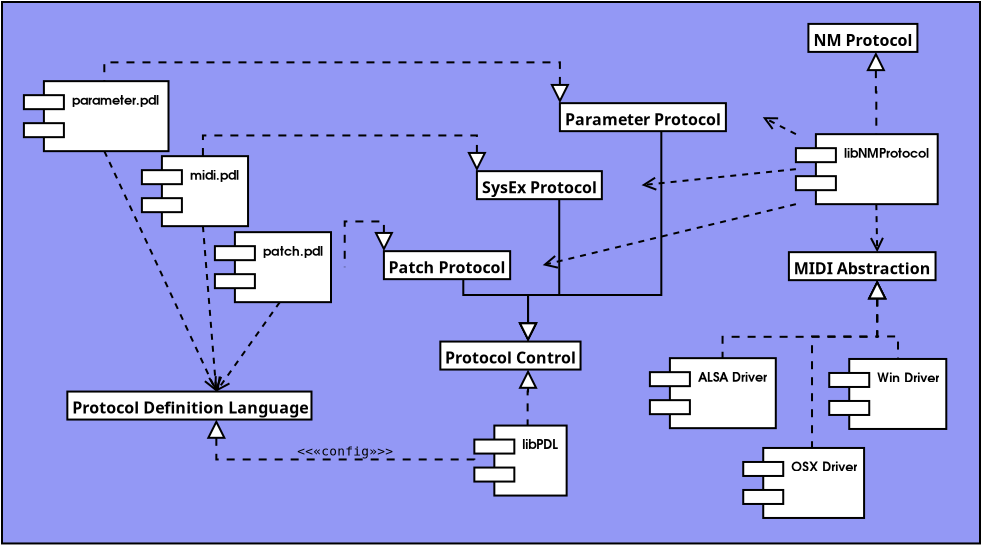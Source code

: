 <?xml version="1.0"?>
<dia:diagram xmlns:dia="http://www.lysator.liu.se/~alla/dia/">
  <dia:layer name="Background" visible="true">
    <dia:object type="Standard - Box" version="0" id="O0">
      <dia:attribute name="obj_pos">
        <dia:point val="-8.356,13.377"/>
      </dia:attribute>
      <dia:attribute name="obj_bb">
        <dia:rectangle val="-8.406,13.327;40.594,40.5"/>
      </dia:attribute>
      <dia:attribute name="elem_corner">
        <dia:point val="-8.356,13.377"/>
      </dia:attribute>
      <dia:attribute name="elem_width">
        <dia:real val="48.9"/>
      </dia:attribute>
      <dia:attribute name="elem_height">
        <dia:real val="27.073"/>
      </dia:attribute>
      <dia:attribute name="inner_color">
        <dia:color val="#9398f5"/>
      </dia:attribute>
      <dia:attribute name="show_background">
        <dia:boolean val="true"/>
      </dia:attribute>
    </dia:object>
    <dia:object type="UML - Class" version="0" id="O1">
      <dia:attribute name="obj_pos">
        <dia:point val="-5.089,32.855"/>
      </dia:attribute>
      <dia:attribute name="obj_bb">
        <dia:rectangle val="-5.139,32.805;9.861,34.305"/>
      </dia:attribute>
      <dia:attribute name="elem_corner">
        <dia:point val="-5.089,32.855"/>
      </dia:attribute>
      <dia:attribute name="elem_width">
        <dia:real val="14.9"/>
      </dia:attribute>
      <dia:attribute name="elem_height">
        <dia:real val="1.4"/>
      </dia:attribute>
      <dia:attribute name="name">
        <dia:string>#Protocol Definition Language#</dia:string>
      </dia:attribute>
      <dia:attribute name="stereotype">
        <dia:string/>
      </dia:attribute>
      <dia:attribute name="abstract">
        <dia:boolean val="false"/>
      </dia:attribute>
      <dia:attribute name="suppress_attributes">
        <dia:boolean val="false"/>
      </dia:attribute>
      <dia:attribute name="suppress_operations">
        <dia:boolean val="false"/>
      </dia:attribute>
      <dia:attribute name="visible_attributes">
        <dia:boolean val="false"/>
      </dia:attribute>
      <dia:attribute name="visible_operations">
        <dia:boolean val="false"/>
      </dia:attribute>
      <dia:attribute name="foreground_color">
        <dia:color val="#000000"/>
      </dia:attribute>
      <dia:attribute name="background_color">
        <dia:color val="#ffffff"/>
      </dia:attribute>
      <dia:attribute name="attributes"/>
      <dia:attribute name="operations"/>
      <dia:attribute name="template">
        <dia:boolean val="false"/>
      </dia:attribute>
      <dia:attribute name="templates"/>
    </dia:object>
    <dia:object type="UML - Realizes" version="0" id="O2">
      <dia:attribute name="obj_pos">
        <dia:point val="2.361,34.255"/>
      </dia:attribute>
      <dia:attribute name="obj_bb">
        <dia:rectangle val="1.511,34.255;15.311,37.05"/>
      </dia:attribute>
      <dia:attribute name="orth_points">
        <dia:point val="2.361,34.255"/>
        <dia:point val="2.361,36.25"/>
        <dia:point val="15.261,36.25"/>
        <dia:point val="15.261,36.305"/>
      </dia:attribute>
      <dia:attribute name="orth_orient">
        <dia:enum val="1"/>
        <dia:enum val="0"/>
        <dia:enum val="1"/>
      </dia:attribute>
      <dia:attribute name="name">
        <dia:string>##</dia:string>
      </dia:attribute>
      <dia:attribute name="stereotype">
        <dia:string>#&#171;config&#187;#</dia:string>
      </dia:attribute>
      <dia:connections>
        <dia:connection handle="0" to="O1" connection="6"/>
        <dia:connection handle="1" to="O4" connection="3"/>
      </dia:connections>
    </dia:object>
    <dia:object type="UML - Class" version="0" id="O3">
      <dia:attribute name="obj_pos">
        <dia:point val="13.561,30.355"/>
      </dia:attribute>
      <dia:attribute name="obj_bb">
        <dia:rectangle val="13.511,30.305;22.38,31.805"/>
      </dia:attribute>
      <dia:attribute name="elem_corner">
        <dia:point val="13.561,30.355"/>
      </dia:attribute>
      <dia:attribute name="elem_width">
        <dia:real val="8.769"/>
      </dia:attribute>
      <dia:attribute name="elem_height">
        <dia:real val="1.4"/>
      </dia:attribute>
      <dia:attribute name="name">
        <dia:string>#Protocol Control#</dia:string>
      </dia:attribute>
      <dia:attribute name="stereotype">
        <dia:string/>
      </dia:attribute>
      <dia:attribute name="abstract">
        <dia:boolean val="false"/>
      </dia:attribute>
      <dia:attribute name="suppress_attributes">
        <dia:boolean val="false"/>
      </dia:attribute>
      <dia:attribute name="suppress_operations">
        <dia:boolean val="false"/>
      </dia:attribute>
      <dia:attribute name="visible_attributes">
        <dia:boolean val="false"/>
      </dia:attribute>
      <dia:attribute name="visible_operations">
        <dia:boolean val="false"/>
      </dia:attribute>
      <dia:attribute name="foreground_color">
        <dia:color val="#000000"/>
      </dia:attribute>
      <dia:attribute name="background_color">
        <dia:color val="#ffffff"/>
      </dia:attribute>
      <dia:attribute name="attributes"/>
      <dia:attribute name="operations"/>
      <dia:attribute name="template">
        <dia:boolean val="false"/>
      </dia:attribute>
      <dia:attribute name="templates"/>
    </dia:object>
    <dia:object type="UML - Component" version="0" id="O4">
      <dia:attribute name="obj_pos">
        <dia:point val="15.261,34.555"/>
      </dia:attribute>
      <dia:attribute name="obj_bb">
        <dia:rectangle val="15.211,34.505;20.638,38.105"/>
      </dia:attribute>
      <dia:attribute name="elem_corner">
        <dia:point val="15.261,34.555"/>
      </dia:attribute>
      <dia:attribute name="elem_width">
        <dia:real val="5.327"/>
      </dia:attribute>
      <dia:attribute name="elem_height">
        <dia:real val="3.5"/>
      </dia:attribute>
      <dia:attribute name="text">
        <dia:composite type="text">
          <dia:attribute name="string">
            <dia:string>#libPDL#</dia:string>
          </dia:attribute>
          <dia:attribute name="font">
            <dia:font name="AvantGarde-Demi"/>
          </dia:attribute>
          <dia:attribute name="height">
            <dia:real val="0.8"/>
          </dia:attribute>
          <dia:attribute name="pos">
            <dia:point val="17.661,35.855"/>
          </dia:attribute>
          <dia:attribute name="color">
            <dia:color val="#000000"/>
          </dia:attribute>
          <dia:attribute name="alignment">
            <dia:enum val="0"/>
          </dia:attribute>
        </dia:composite>
      </dia:attribute>
      <dia:attribute name="stereotype">
        <dia:string/>
      </dia:attribute>
    </dia:object>
    <dia:object type="Standard - Line" version="0" id="O5">
      <dia:attribute name="obj_pos">
        <dia:point val="5.534,28.385"/>
      </dia:attribute>
      <dia:attribute name="obj_bb">
        <dia:rectangle val="1.872,28.344;5.575,33.203"/>
      </dia:attribute>
      <dia:attribute name="conn_endpoints">
        <dia:point val="5.534,28.385"/>
        <dia:point val="2.361,32.855"/>
      </dia:attribute>
      <dia:attribute name="numcp">
        <dia:int val="1"/>
      </dia:attribute>
      <dia:attribute name="line_style">
        <dia:enum val="1"/>
      </dia:attribute>
      <dia:attribute name="end_arrow">
        <dia:enum val="1"/>
      </dia:attribute>
      <dia:attribute name="end_arrow_length">
        <dia:real val="0.6"/>
      </dia:attribute>
      <dia:attribute name="end_arrow_width">
        <dia:real val="0.6"/>
      </dia:attribute>
      <dia:attribute name="dashlength">
        <dia:real val="0.3"/>
      </dia:attribute>
      <dia:connections>
        <dia:connection handle="0" to="O10" connection="6"/>
        <dia:connection handle="1" to="O1" connection="1"/>
      </dia:connections>
    </dia:object>
    <dia:object type="UML - Realizes" version="0" id="O6">
      <dia:attribute name="obj_pos">
        <dia:point val="17.946,31.755"/>
      </dia:attribute>
      <dia:attribute name="obj_bb">
        <dia:rectangle val="17.096,31.755;18.796,34.555"/>
      </dia:attribute>
      <dia:attribute name="orth_points">
        <dia:point val="17.946,31.755"/>
        <dia:point val="17.946,32.85"/>
        <dia:point val="17.925,32.85"/>
        <dia:point val="17.925,34.555"/>
      </dia:attribute>
      <dia:attribute name="orth_orient">
        <dia:enum val="1"/>
        <dia:enum val="0"/>
        <dia:enum val="1"/>
      </dia:attribute>
      <dia:attribute name="name">
        <dia:string/>
      </dia:attribute>
      <dia:attribute name="stereotype">
        <dia:string/>
      </dia:attribute>
      <dia:connections>
        <dia:connection handle="0" to="O3" connection="6"/>
        <dia:connection handle="1" to="O4" connection="1"/>
      </dia:connections>
    </dia:object>
    <dia:object type="Standard - Line" version="0" id="O7">
      <dia:attribute name="obj_pos">
        <dia:point val="1.69,24.585"/>
      </dia:attribute>
      <dia:attribute name="obj_bb">
        <dia:rectangle val="1.64,24.535;2.959,32.905"/>
      </dia:attribute>
      <dia:attribute name="conn_endpoints">
        <dia:point val="1.69,24.585"/>
        <dia:point val="2.361,32.855"/>
      </dia:attribute>
      <dia:attribute name="numcp">
        <dia:int val="1"/>
      </dia:attribute>
      <dia:attribute name="line_style">
        <dia:enum val="1"/>
      </dia:attribute>
      <dia:attribute name="end_arrow">
        <dia:enum val="1"/>
      </dia:attribute>
      <dia:attribute name="end_arrow_length">
        <dia:real val="0.6"/>
      </dia:attribute>
      <dia:attribute name="end_arrow_width">
        <dia:real val="0.6"/>
      </dia:attribute>
      <dia:attribute name="dashlength">
        <dia:real val="0.3"/>
      </dia:attribute>
      <dia:connections>
        <dia:connection handle="0" to="O13" connection="6"/>
        <dia:connection handle="1" to="O1" connection="1"/>
      </dia:connections>
    </dia:object>
    <dia:object type="Standard - Line" version="0" id="O8">
      <dia:attribute name="obj_pos">
        <dia:point val="-3.24,20.835"/>
      </dia:attribute>
      <dia:attribute name="obj_bb">
        <dia:rectangle val="-3.285,20.79;2.905,33.109"/>
      </dia:attribute>
      <dia:attribute name="conn_endpoints">
        <dia:point val="-3.24,20.835"/>
        <dia:point val="2.361,32.855"/>
      </dia:attribute>
      <dia:attribute name="numcp">
        <dia:int val="1"/>
      </dia:attribute>
      <dia:attribute name="line_style">
        <dia:enum val="1"/>
      </dia:attribute>
      <dia:attribute name="end_arrow">
        <dia:enum val="1"/>
      </dia:attribute>
      <dia:attribute name="end_arrow_length">
        <dia:real val="0.6"/>
      </dia:attribute>
      <dia:attribute name="end_arrow_width">
        <dia:real val="0.6"/>
      </dia:attribute>
      <dia:attribute name="dashlength">
        <dia:real val="0.3"/>
      </dia:attribute>
      <dia:connections>
        <dia:connection handle="0" to="O9" connection="6"/>
        <dia:connection handle="1" to="O1" connection="1"/>
      </dia:connections>
    </dia:object>
    <dia:object type="UML - Component" version="0" id="O9">
      <dia:attribute name="obj_pos">
        <dia:point val="-7.261,17.335"/>
      </dia:attribute>
      <dia:attribute name="obj_bb">
        <dia:rectangle val="-7.311,17.285;0.831,20.885"/>
      </dia:attribute>
      <dia:attribute name="elem_corner">
        <dia:point val="-7.261,17.335"/>
      </dia:attribute>
      <dia:attribute name="elem_width">
        <dia:real val="8.042"/>
      </dia:attribute>
      <dia:attribute name="elem_height">
        <dia:real val="3.5"/>
      </dia:attribute>
      <dia:attribute name="text">
        <dia:composite type="text">
          <dia:attribute name="string">
            <dia:string>#parameter.pdl#</dia:string>
          </dia:attribute>
          <dia:attribute name="font">
            <dia:font name="AvantGarde-Demi"/>
          </dia:attribute>
          <dia:attribute name="height">
            <dia:real val="0.8"/>
          </dia:attribute>
          <dia:attribute name="pos">
            <dia:point val="-4.861,18.635"/>
          </dia:attribute>
          <dia:attribute name="color">
            <dia:color val="#000000"/>
          </dia:attribute>
          <dia:attribute name="alignment">
            <dia:enum val="0"/>
          </dia:attribute>
        </dia:composite>
      </dia:attribute>
      <dia:attribute name="stereotype">
        <dia:string/>
      </dia:attribute>
    </dia:object>
    <dia:object type="UML - Component" version="0" id="O10">
      <dia:attribute name="obj_pos">
        <dia:point val="2.289,24.885"/>
      </dia:attribute>
      <dia:attribute name="obj_bb">
        <dia:rectangle val="2.239,24.835;8.829,28.435"/>
      </dia:attribute>
      <dia:attribute name="elem_corner">
        <dia:point val="2.289,24.885"/>
      </dia:attribute>
      <dia:attribute name="elem_width">
        <dia:real val="6.491"/>
      </dia:attribute>
      <dia:attribute name="elem_height">
        <dia:real val="3.5"/>
      </dia:attribute>
      <dia:attribute name="text">
        <dia:composite type="text">
          <dia:attribute name="string">
            <dia:string>#patch.pdl#</dia:string>
          </dia:attribute>
          <dia:attribute name="font">
            <dia:font name="AvantGarde-Demi"/>
          </dia:attribute>
          <dia:attribute name="height">
            <dia:real val="0.8"/>
          </dia:attribute>
          <dia:attribute name="pos">
            <dia:point val="4.689,26.185"/>
          </dia:attribute>
          <dia:attribute name="color">
            <dia:color val="#000000"/>
          </dia:attribute>
          <dia:attribute name="alignment">
            <dia:enum val="0"/>
          </dia:attribute>
        </dia:composite>
      </dia:attribute>
      <dia:attribute name="stereotype">
        <dia:string/>
      </dia:attribute>
    </dia:object>
    <dia:object type="UML - Component" version="0" id="O11">
      <dia:attribute name="obj_pos">
        <dia:point val="24.039,31.185"/>
      </dia:attribute>
      <dia:attribute name="obj_bb">
        <dia:rectangle val="23.989,31.135;31.355,34.735"/>
      </dia:attribute>
      <dia:attribute name="elem_corner">
        <dia:point val="24.039,31.185"/>
      </dia:attribute>
      <dia:attribute name="elem_width">
        <dia:real val="7.266"/>
      </dia:attribute>
      <dia:attribute name="elem_height">
        <dia:real val="3.5"/>
      </dia:attribute>
      <dia:attribute name="text">
        <dia:composite type="text">
          <dia:attribute name="string">
            <dia:string>#ALSA Driver#</dia:string>
          </dia:attribute>
          <dia:attribute name="font">
            <dia:font name="AvantGarde-Demi"/>
          </dia:attribute>
          <dia:attribute name="height">
            <dia:real val="0.8"/>
          </dia:attribute>
          <dia:attribute name="pos">
            <dia:point val="26.439,32.485"/>
          </dia:attribute>
          <dia:attribute name="color">
            <dia:color val="#000000"/>
          </dia:attribute>
          <dia:attribute name="alignment">
            <dia:enum val="0"/>
          </dia:attribute>
        </dia:composite>
      </dia:attribute>
      <dia:attribute name="stereotype">
        <dia:string/>
      </dia:attribute>
    </dia:object>
    <dia:object type="UML - Component" version="0" id="O12">
      <dia:attribute name="obj_pos">
        <dia:point val="31.339,19.985"/>
      </dia:attribute>
      <dia:attribute name="obj_bb">
        <dia:rectangle val="31.289,19.935;39.431,23.535"/>
      </dia:attribute>
      <dia:attribute name="elem_corner">
        <dia:point val="31.339,19.985"/>
      </dia:attribute>
      <dia:attribute name="elem_width">
        <dia:real val="8.042"/>
      </dia:attribute>
      <dia:attribute name="elem_height">
        <dia:real val="3.5"/>
      </dia:attribute>
      <dia:attribute name="text">
        <dia:composite type="text">
          <dia:attribute name="string">
            <dia:string>#libNMProtocol#</dia:string>
          </dia:attribute>
          <dia:attribute name="font">
            <dia:font name="AvantGarde-Demi"/>
          </dia:attribute>
          <dia:attribute name="height">
            <dia:real val="0.8"/>
          </dia:attribute>
          <dia:attribute name="pos">
            <dia:point val="33.739,21.285"/>
          </dia:attribute>
          <dia:attribute name="color">
            <dia:color val="#000000"/>
          </dia:attribute>
          <dia:attribute name="alignment">
            <dia:enum val="0"/>
          </dia:attribute>
        </dia:composite>
      </dia:attribute>
      <dia:attribute name="stereotype">
        <dia:string/>
      </dia:attribute>
    </dia:object>
    <dia:object type="UML - Component" version="0" id="O13">
      <dia:attribute name="obj_pos">
        <dia:point val="-1.361,21.085"/>
      </dia:attribute>
      <dia:attribute name="obj_bb">
        <dia:rectangle val="-1.411,21.035;4.792,24.635"/>
      </dia:attribute>
      <dia:attribute name="elem_corner">
        <dia:point val="-1.361,21.085"/>
      </dia:attribute>
      <dia:attribute name="elem_width">
        <dia:real val="6.103"/>
      </dia:attribute>
      <dia:attribute name="elem_height">
        <dia:real val="3.5"/>
      </dia:attribute>
      <dia:attribute name="text">
        <dia:composite type="text">
          <dia:attribute name="string">
            <dia:string>#midi.pdl#</dia:string>
          </dia:attribute>
          <dia:attribute name="font">
            <dia:font name="AvantGarde-Demi"/>
          </dia:attribute>
          <dia:attribute name="height">
            <dia:real val="0.8"/>
          </dia:attribute>
          <dia:attribute name="pos">
            <dia:point val="1.039,22.385"/>
          </dia:attribute>
          <dia:attribute name="color">
            <dia:color val="#000000"/>
          </dia:attribute>
          <dia:attribute name="alignment">
            <dia:enum val="0"/>
          </dia:attribute>
        </dia:composite>
      </dia:attribute>
      <dia:attribute name="stereotype">
        <dia:string/>
      </dia:attribute>
    </dia:object>
    <dia:object type="UML - Class" version="0" id="O14">
      <dia:attribute name="obj_pos">
        <dia:point val="30.989,25.885"/>
      </dia:attribute>
      <dia:attribute name="obj_bb">
        <dia:rectangle val="30.939,25.835;39.868,27.335"/>
      </dia:attribute>
      <dia:attribute name="elem_corner">
        <dia:point val="30.989,25.885"/>
      </dia:attribute>
      <dia:attribute name="elem_width">
        <dia:real val="8.829"/>
      </dia:attribute>
      <dia:attribute name="elem_height">
        <dia:real val="1.4"/>
      </dia:attribute>
      <dia:attribute name="name">
        <dia:string>#MIDI Abstraction#</dia:string>
      </dia:attribute>
      <dia:attribute name="stereotype">
        <dia:string/>
      </dia:attribute>
      <dia:attribute name="abstract">
        <dia:boolean val="false"/>
      </dia:attribute>
      <dia:attribute name="suppress_attributes">
        <dia:boolean val="false"/>
      </dia:attribute>
      <dia:attribute name="suppress_operations">
        <dia:boolean val="false"/>
      </dia:attribute>
      <dia:attribute name="visible_attributes">
        <dia:boolean val="false"/>
      </dia:attribute>
      <dia:attribute name="visible_operations">
        <dia:boolean val="false"/>
      </dia:attribute>
      <dia:attribute name="foreground_color">
        <dia:color val="#000000"/>
      </dia:attribute>
      <dia:attribute name="background_color">
        <dia:color val="#ffffff"/>
      </dia:attribute>
      <dia:attribute name="attributes"/>
      <dia:attribute name="operations"/>
      <dia:attribute name="template">
        <dia:boolean val="false"/>
      </dia:attribute>
      <dia:attribute name="templates"/>
    </dia:object>
    <dia:object type="UML - Class" version="0" id="O15">
      <dia:attribute name="obj_pos">
        <dia:point val="19.539,18.435"/>
      </dia:attribute>
      <dia:attribute name="obj_bb">
        <dia:rectangle val="19.489,18.385;29.731,19.885"/>
      </dia:attribute>
      <dia:attribute name="elem_corner">
        <dia:point val="19.539,18.435"/>
      </dia:attribute>
      <dia:attribute name="elem_width">
        <dia:real val="10.143"/>
      </dia:attribute>
      <dia:attribute name="elem_height">
        <dia:real val="1.4"/>
      </dia:attribute>
      <dia:attribute name="name">
        <dia:string>#Parameter Protocol#</dia:string>
      </dia:attribute>
      <dia:attribute name="stereotype">
        <dia:string/>
      </dia:attribute>
      <dia:attribute name="abstract">
        <dia:boolean val="false"/>
      </dia:attribute>
      <dia:attribute name="suppress_attributes">
        <dia:boolean val="false"/>
      </dia:attribute>
      <dia:attribute name="suppress_operations">
        <dia:boolean val="false"/>
      </dia:attribute>
      <dia:attribute name="visible_attributes">
        <dia:boolean val="false"/>
      </dia:attribute>
      <dia:attribute name="visible_operations">
        <dia:boolean val="false"/>
      </dia:attribute>
      <dia:attribute name="foreground_color">
        <dia:color val="#000000"/>
      </dia:attribute>
      <dia:attribute name="background_color">
        <dia:color val="#ffffff"/>
      </dia:attribute>
      <dia:attribute name="attributes"/>
      <dia:attribute name="operations"/>
      <dia:attribute name="template">
        <dia:boolean val="false"/>
      </dia:attribute>
      <dia:attribute name="templates"/>
    </dia:object>
    <dia:object type="UML - Class" version="0" id="O16">
      <dia:attribute name="obj_pos">
        <dia:point val="15.389,21.835"/>
      </dia:attribute>
      <dia:attribute name="obj_bb">
        <dia:rectangle val="15.339,21.785;23.672,23.285"/>
      </dia:attribute>
      <dia:attribute name="elem_corner">
        <dia:point val="15.389,21.835"/>
      </dia:attribute>
      <dia:attribute name="elem_width">
        <dia:real val="8.234"/>
      </dia:attribute>
      <dia:attribute name="elem_height">
        <dia:real val="1.4"/>
      </dia:attribute>
      <dia:attribute name="name">
        <dia:string>#SysEx Protocol#</dia:string>
      </dia:attribute>
      <dia:attribute name="stereotype">
        <dia:string/>
      </dia:attribute>
      <dia:attribute name="abstract">
        <dia:boolean val="false"/>
      </dia:attribute>
      <dia:attribute name="suppress_attributes">
        <dia:boolean val="false"/>
      </dia:attribute>
      <dia:attribute name="suppress_operations">
        <dia:boolean val="false"/>
      </dia:attribute>
      <dia:attribute name="visible_attributes">
        <dia:boolean val="false"/>
      </dia:attribute>
      <dia:attribute name="visible_operations">
        <dia:boolean val="false"/>
      </dia:attribute>
      <dia:attribute name="foreground_color">
        <dia:color val="#000000"/>
      </dia:attribute>
      <dia:attribute name="background_color">
        <dia:color val="#ffffff"/>
      </dia:attribute>
      <dia:attribute name="attributes"/>
      <dia:attribute name="operations"/>
      <dia:attribute name="template">
        <dia:boolean val="false"/>
      </dia:attribute>
      <dia:attribute name="templates"/>
    </dia:object>
    <dia:object type="UML - Class" version="0" id="O17">
      <dia:attribute name="obj_pos">
        <dia:point val="10.739,25.835"/>
      </dia:attribute>
      <dia:attribute name="obj_bb">
        <dia:rectangle val="10.689,25.785;18.73,27.285"/>
      </dia:attribute>
      <dia:attribute name="elem_corner">
        <dia:point val="10.739,25.835"/>
      </dia:attribute>
      <dia:attribute name="elem_width">
        <dia:real val="7.941"/>
      </dia:attribute>
      <dia:attribute name="elem_height">
        <dia:real val="1.4"/>
      </dia:attribute>
      <dia:attribute name="name">
        <dia:string>#Patch Protocol#</dia:string>
      </dia:attribute>
      <dia:attribute name="stereotype">
        <dia:string/>
      </dia:attribute>
      <dia:attribute name="abstract">
        <dia:boolean val="false"/>
      </dia:attribute>
      <dia:attribute name="suppress_attributes">
        <dia:boolean val="false"/>
      </dia:attribute>
      <dia:attribute name="suppress_operations">
        <dia:boolean val="false"/>
      </dia:attribute>
      <dia:attribute name="visible_attributes">
        <dia:boolean val="false"/>
      </dia:attribute>
      <dia:attribute name="visible_operations">
        <dia:boolean val="false"/>
      </dia:attribute>
      <dia:attribute name="foreground_color">
        <dia:color val="#000000"/>
      </dia:attribute>
      <dia:attribute name="background_color">
        <dia:color val="#ffffff"/>
      </dia:attribute>
      <dia:attribute name="attributes"/>
      <dia:attribute name="operations"/>
      <dia:attribute name="template">
        <dia:boolean val="false"/>
      </dia:attribute>
      <dia:attribute name="templates"/>
    </dia:object>
    <dia:object type="UML - Generalization" version="0" id="O18">
      <dia:attribute name="obj_pos">
        <dia:point val="17.946,30.355"/>
      </dia:attribute>
      <dia:attribute name="obj_bb">
        <dia:rectangle val="14.659,27.227;18.796,30.355"/>
      </dia:attribute>
      <dia:attribute name="orth_points">
        <dia:point val="17.946,30.355"/>
        <dia:point val="17.946,28.027"/>
        <dia:point val="14.709,28.027"/>
        <dia:point val="14.709,27.235"/>
      </dia:attribute>
      <dia:attribute name="orth_orient">
        <dia:enum val="1"/>
        <dia:enum val="0"/>
        <dia:enum val="1"/>
      </dia:attribute>
      <dia:attribute name="name">
        <dia:string/>
      </dia:attribute>
      <dia:attribute name="stereotype">
        <dia:string/>
      </dia:attribute>
      <dia:connections>
        <dia:connection handle="0" to="O3" connection="1"/>
        <dia:connection handle="1" to="O17" connection="6"/>
      </dia:connections>
    </dia:object>
    <dia:object type="UML - Realizes" version="0" id="O19">
      <dia:attribute name="obj_pos">
        <dia:point val="10.739,25.835"/>
      </dia:attribute>
      <dia:attribute name="obj_bb">
        <dia:rectangle val="8.729,23.55;11.589,26.635"/>
      </dia:attribute>
      <dia:attribute name="orth_points">
        <dia:point val="10.739,25.835"/>
        <dia:point val="10.739,24.35"/>
        <dia:point val="8.779,24.35"/>
        <dia:point val="8.779,26.635"/>
      </dia:attribute>
      <dia:attribute name="orth_orient">
        <dia:enum val="1"/>
        <dia:enum val="0"/>
        <dia:enum val="1"/>
      </dia:attribute>
      <dia:attribute name="name">
        <dia:string/>
      </dia:attribute>
      <dia:attribute name="stereotype">
        <dia:string/>
      </dia:attribute>
      <dia:connections>
        <dia:connection handle="0" to="O17" connection="0"/>
        <dia:connection handle="1" to="O10" connection="4"/>
      </dia:connections>
    </dia:object>
    <dia:object type="UML - Realizes" version="0" id="O20">
      <dia:attribute name="obj_pos">
        <dia:point val="15.389,21.835"/>
      </dia:attribute>
      <dia:attribute name="obj_bb">
        <dia:rectangle val="1.64,19.25;16.239,21.835"/>
      </dia:attribute>
      <dia:attribute name="orth_points">
        <dia:point val="15.389,21.835"/>
        <dia:point val="15.389,20.05"/>
        <dia:point val="1.69,20.05"/>
        <dia:point val="1.69,21.085"/>
      </dia:attribute>
      <dia:attribute name="orth_orient">
        <dia:enum val="1"/>
        <dia:enum val="0"/>
        <dia:enum val="1"/>
      </dia:attribute>
      <dia:attribute name="name">
        <dia:string/>
      </dia:attribute>
      <dia:attribute name="stereotype">
        <dia:string/>
      </dia:attribute>
      <dia:connections>
        <dia:connection handle="0" to="O16" connection="0"/>
        <dia:connection handle="1" to="O13" connection="1"/>
      </dia:connections>
    </dia:object>
    <dia:object type="UML - Realizes" version="0" id="O21">
      <dia:attribute name="obj_pos">
        <dia:point val="19.539,18.435"/>
      </dia:attribute>
      <dia:attribute name="obj_bb">
        <dia:rectangle val="-3.29,15.595;20.389,18.435"/>
      </dia:attribute>
      <dia:attribute name="orth_points">
        <dia:point val="19.539,18.435"/>
        <dia:point val="19.539,16.395"/>
        <dia:point val="-3.24,16.395"/>
        <dia:point val="-3.24,17.335"/>
      </dia:attribute>
      <dia:attribute name="orth_orient">
        <dia:enum val="1"/>
        <dia:enum val="0"/>
        <dia:enum val="1"/>
      </dia:attribute>
      <dia:attribute name="name">
        <dia:string/>
      </dia:attribute>
      <dia:attribute name="stereotype">
        <dia:string/>
      </dia:attribute>
      <dia:connections>
        <dia:connection handle="0" to="O15" connection="0"/>
        <dia:connection handle="1" to="O9" connection="1"/>
      </dia:connections>
    </dia:object>
    <dia:object type="UML - Generalization" version="0" id="O22">
      <dia:attribute name="obj_pos">
        <dia:point val="17.946,30.355"/>
      </dia:attribute>
      <dia:attribute name="obj_bb">
        <dia:rectangle val="17.096,23.235;19.556,30.355"/>
      </dia:attribute>
      <dia:attribute name="orth_points">
        <dia:point val="17.946,30.355"/>
        <dia:point val="17.946,28.027"/>
        <dia:point val="19.506,28.027"/>
        <dia:point val="19.506,23.235"/>
      </dia:attribute>
      <dia:attribute name="orth_orient">
        <dia:enum val="1"/>
        <dia:enum val="0"/>
        <dia:enum val="1"/>
      </dia:attribute>
      <dia:attribute name="name">
        <dia:string/>
      </dia:attribute>
      <dia:attribute name="stereotype">
        <dia:string/>
      </dia:attribute>
      <dia:connections>
        <dia:connection handle="0" to="O3" connection="1"/>
        <dia:connection handle="1" to="O16" connection="6"/>
      </dia:connections>
    </dia:object>
    <dia:object type="UML - Generalization" version="0" id="O23">
      <dia:attribute name="obj_pos">
        <dia:point val="17.946,30.355"/>
      </dia:attribute>
      <dia:attribute name="obj_bb">
        <dia:rectangle val="17.096,19.835;24.66,30.355"/>
      </dia:attribute>
      <dia:attribute name="orth_points">
        <dia:point val="17.946,30.355"/>
        <dia:point val="17.946,28.027"/>
        <dia:point val="24.61,28.027"/>
        <dia:point val="24.61,19.835"/>
      </dia:attribute>
      <dia:attribute name="orth_orient">
        <dia:enum val="1"/>
        <dia:enum val="0"/>
        <dia:enum val="1"/>
      </dia:attribute>
      <dia:attribute name="name">
        <dia:string/>
      </dia:attribute>
      <dia:attribute name="stereotype">
        <dia:string/>
      </dia:attribute>
      <dia:connections>
        <dia:connection handle="0" to="O3" connection="1"/>
        <dia:connection handle="1" to="O15" connection="6"/>
      </dia:connections>
    </dia:object>
    <dia:object type="Standard - Line" version="0" id="O24">
      <dia:attribute name="obj_pos">
        <dia:point val="31.339,19.985"/>
      </dia:attribute>
      <dia:attribute name="obj_bb">
        <dia:rectangle val="29.408,18.601;31.383,20.029"/>
      </dia:attribute>
      <dia:attribute name="conn_endpoints">
        <dia:point val="31.339,19.985"/>
        <dia:point val="29.681,19.135"/>
      </dia:attribute>
      <dia:attribute name="numcp">
        <dia:int val="1"/>
      </dia:attribute>
      <dia:attribute name="line_style">
        <dia:enum val="1"/>
      </dia:attribute>
      <dia:attribute name="end_arrow">
        <dia:enum val="1"/>
      </dia:attribute>
      <dia:attribute name="end_arrow_length">
        <dia:real val="0.6"/>
      </dia:attribute>
      <dia:attribute name="end_arrow_width">
        <dia:real val="0.6"/>
      </dia:attribute>
      <dia:attribute name="dashlength">
        <dia:real val="0.3"/>
      </dia:attribute>
      <dia:connections>
        <dia:connection handle="0" to="O12" connection="0"/>
        <dia:connection handle="1" to="O15" connection="4"/>
      </dia:connections>
    </dia:object>
    <dia:object type="Standard - Line" version="0" id="O25">
      <dia:attribute name="obj_pos">
        <dia:point val="31.339,21.735"/>
      </dia:attribute>
      <dia:attribute name="obj_bb">
        <dia:rectangle val="23.561,21.685;31.389,23.132"/>
      </dia:attribute>
      <dia:attribute name="conn_endpoints">
        <dia:point val="31.339,21.735"/>
        <dia:point val="23.622,22.535"/>
      </dia:attribute>
      <dia:attribute name="numcp">
        <dia:int val="1"/>
      </dia:attribute>
      <dia:attribute name="line_style">
        <dia:enum val="1"/>
      </dia:attribute>
      <dia:attribute name="end_arrow">
        <dia:enum val="1"/>
      </dia:attribute>
      <dia:attribute name="end_arrow_length">
        <dia:real val="0.6"/>
      </dia:attribute>
      <dia:attribute name="end_arrow_width">
        <dia:real val="0.6"/>
      </dia:attribute>
      <dia:attribute name="dashlength">
        <dia:real val="0.3"/>
      </dia:attribute>
      <dia:connections>
        <dia:connection handle="0" to="O12" connection="3"/>
        <dia:connection handle="1" to="O16" connection="4"/>
      </dia:connections>
    </dia:object>
    <dia:object type="Standard - Line" version="0" id="O26">
      <dia:attribute name="obj_pos">
        <dia:point val="31.339,23.485"/>
      </dia:attribute>
      <dia:attribute name="obj_bb">
        <dia:rectangle val="18.539,23.436;31.387,27.118"/>
      </dia:attribute>
      <dia:attribute name="conn_endpoints">
        <dia:point val="31.339,23.485"/>
        <dia:point val="18.68,26.535"/>
      </dia:attribute>
      <dia:attribute name="numcp">
        <dia:int val="1"/>
      </dia:attribute>
      <dia:attribute name="line_style">
        <dia:enum val="1"/>
      </dia:attribute>
      <dia:attribute name="end_arrow">
        <dia:enum val="1"/>
      </dia:attribute>
      <dia:attribute name="end_arrow_length">
        <dia:real val="0.6"/>
      </dia:attribute>
      <dia:attribute name="end_arrow_width">
        <dia:real val="0.6"/>
      </dia:attribute>
      <dia:attribute name="dashlength">
        <dia:real val="0.3"/>
      </dia:attribute>
      <dia:connections>
        <dia:connection handle="0" to="O12" connection="5"/>
        <dia:connection handle="1" to="O17" connection="4"/>
      </dia:connections>
    </dia:object>
    <dia:object type="UML - Class" version="0" id="O27">
      <dia:attribute name="obj_pos">
        <dia:point val="31.964,14.472"/>
      </dia:attribute>
      <dia:attribute name="obj_bb">
        <dia:rectangle val="31.914,14.422;38.763,15.922"/>
      </dia:attribute>
      <dia:attribute name="elem_corner">
        <dia:point val="31.964,14.472"/>
      </dia:attribute>
      <dia:attribute name="elem_width">
        <dia:real val="6.749"/>
      </dia:attribute>
      <dia:attribute name="elem_height">
        <dia:real val="1.4"/>
      </dia:attribute>
      <dia:attribute name="name">
        <dia:string>#NM Protocol#</dia:string>
      </dia:attribute>
      <dia:attribute name="stereotype">
        <dia:string/>
      </dia:attribute>
      <dia:attribute name="abstract">
        <dia:boolean val="false"/>
      </dia:attribute>
      <dia:attribute name="suppress_attributes">
        <dia:boolean val="false"/>
      </dia:attribute>
      <dia:attribute name="suppress_operations">
        <dia:boolean val="false"/>
      </dia:attribute>
      <dia:attribute name="visible_attributes">
        <dia:boolean val="false"/>
      </dia:attribute>
      <dia:attribute name="visible_operations">
        <dia:boolean val="false"/>
      </dia:attribute>
      <dia:attribute name="foreground_color">
        <dia:color val="#000000"/>
      </dia:attribute>
      <dia:attribute name="background_color">
        <dia:color val="#ffffff"/>
      </dia:attribute>
      <dia:attribute name="attributes"/>
      <dia:attribute name="operations"/>
      <dia:attribute name="template">
        <dia:boolean val="false"/>
      </dia:attribute>
      <dia:attribute name="templates"/>
    </dia:object>
    <dia:object type="UML - Realizes" version="0" id="O28">
      <dia:attribute name="obj_pos">
        <dia:point val="35.338,15.872"/>
      </dia:attribute>
      <dia:attribute name="obj_bb">
        <dia:rectangle val="34.488,15.872;36.188,19.985"/>
      </dia:attribute>
      <dia:attribute name="orth_points">
        <dia:point val="35.338,15.872"/>
        <dia:point val="35.338,17.867"/>
        <dia:point val="35.36,17.867"/>
        <dia:point val="35.36,19.985"/>
      </dia:attribute>
      <dia:attribute name="orth_orient">
        <dia:enum val="1"/>
        <dia:enum val="0"/>
        <dia:enum val="1"/>
      </dia:attribute>
      <dia:attribute name="name">
        <dia:string/>
      </dia:attribute>
      <dia:attribute name="stereotype">
        <dia:string/>
      </dia:attribute>
      <dia:connections>
        <dia:connection handle="0" to="O27" connection="6"/>
        <dia:connection handle="1" to="O12" connection="1"/>
      </dia:connections>
    </dia:object>
    <dia:object type="Standard - Line" version="0" id="O29">
      <dia:attribute name="obj_pos">
        <dia:point val="35.36,23.485"/>
      </dia:attribute>
      <dia:attribute name="obj_bb">
        <dia:rectangle val="34.804,23.435;36.004,25.935"/>
      </dia:attribute>
      <dia:attribute name="conn_endpoints">
        <dia:point val="35.36,23.485"/>
        <dia:point val="35.404,25.885"/>
      </dia:attribute>
      <dia:attribute name="numcp">
        <dia:int val="1"/>
      </dia:attribute>
      <dia:attribute name="line_style">
        <dia:enum val="1"/>
      </dia:attribute>
      <dia:attribute name="end_arrow">
        <dia:enum val="1"/>
      </dia:attribute>
      <dia:attribute name="end_arrow_length">
        <dia:real val="0.6"/>
      </dia:attribute>
      <dia:attribute name="end_arrow_width">
        <dia:real val="0.6"/>
      </dia:attribute>
      <dia:attribute name="dashlength">
        <dia:real val="0.3"/>
      </dia:attribute>
      <dia:connections>
        <dia:connection handle="0" to="O12" connection="6"/>
        <dia:connection handle="1" to="O14" connection="1"/>
      </dia:connections>
    </dia:object>
    <dia:object type="UML - Realizes" version="0" id="O30">
      <dia:attribute name="obj_pos">
        <dia:point val="35.404,27.285"/>
      </dia:attribute>
      <dia:attribute name="obj_bb">
        <dia:rectangle val="27.622,27.285;36.254,31.185"/>
      </dia:attribute>
      <dia:attribute name="orth_points">
        <dia:point val="35.404,27.285"/>
        <dia:point val="35.404,30.117"/>
        <dia:point val="27.672,30.117"/>
        <dia:point val="27.672,31.185"/>
      </dia:attribute>
      <dia:attribute name="orth_orient">
        <dia:enum val="1"/>
        <dia:enum val="0"/>
        <dia:enum val="1"/>
      </dia:attribute>
      <dia:attribute name="name">
        <dia:string/>
      </dia:attribute>
      <dia:attribute name="stereotype">
        <dia:string/>
      </dia:attribute>
      <dia:connections>
        <dia:connection handle="0" to="O14" connection="6"/>
        <dia:connection handle="1" to="O11" connection="1"/>
      </dia:connections>
    </dia:object>
    <dia:object type="UML - Component" version="0" id="O31">
      <dia:attribute name="obj_pos">
        <dia:point val="28.706,35.675"/>
      </dia:attribute>
      <dia:attribute name="obj_bb">
        <dia:rectangle val="28.656,35.625;35.634,39.225"/>
      </dia:attribute>
      <dia:attribute name="elem_corner">
        <dia:point val="28.706,35.675"/>
      </dia:attribute>
      <dia:attribute name="elem_width">
        <dia:real val="6.878"/>
      </dia:attribute>
      <dia:attribute name="elem_height">
        <dia:real val="3.5"/>
      </dia:attribute>
      <dia:attribute name="text">
        <dia:composite type="text">
          <dia:attribute name="string">
            <dia:string>#OSX Driver#</dia:string>
          </dia:attribute>
          <dia:attribute name="font">
            <dia:font name="AvantGarde-Demi"/>
          </dia:attribute>
          <dia:attribute name="height">
            <dia:real val="0.8"/>
          </dia:attribute>
          <dia:attribute name="pos">
            <dia:point val="31.106,36.975"/>
          </dia:attribute>
          <dia:attribute name="color">
            <dia:color val="#000000"/>
          </dia:attribute>
          <dia:attribute name="alignment">
            <dia:enum val="0"/>
          </dia:attribute>
        </dia:composite>
      </dia:attribute>
      <dia:attribute name="stereotype">
        <dia:string/>
      </dia:attribute>
    </dia:object>
    <dia:object type="UML - Component" version="0" id="O32">
      <dia:attribute name="obj_pos">
        <dia:point val="33.006,31.225"/>
      </dia:attribute>
      <dia:attribute name="obj_bb">
        <dia:rectangle val="32.956,31.175;39.934,34.775"/>
      </dia:attribute>
      <dia:attribute name="elem_corner">
        <dia:point val="33.006,31.225"/>
      </dia:attribute>
      <dia:attribute name="elem_width">
        <dia:real val="6.878"/>
      </dia:attribute>
      <dia:attribute name="elem_height">
        <dia:real val="3.5"/>
      </dia:attribute>
      <dia:attribute name="text">
        <dia:composite type="text">
          <dia:attribute name="string">
            <dia:string>#Win Driver#</dia:string>
          </dia:attribute>
          <dia:attribute name="font">
            <dia:font name="AvantGarde-Demi"/>
          </dia:attribute>
          <dia:attribute name="height">
            <dia:real val="0.8"/>
          </dia:attribute>
          <dia:attribute name="pos">
            <dia:point val="35.406,32.525"/>
          </dia:attribute>
          <dia:attribute name="color">
            <dia:color val="#000000"/>
          </dia:attribute>
          <dia:attribute name="alignment">
            <dia:enum val="0"/>
          </dia:attribute>
        </dia:composite>
      </dia:attribute>
      <dia:attribute name="stereotype">
        <dia:string/>
      </dia:attribute>
    </dia:object>
    <dia:object type="UML - Realizes" version="0" id="O33">
      <dia:attribute name="obj_pos">
        <dia:point val="35.404,27.285"/>
      </dia:attribute>
      <dia:attribute name="obj_bb">
        <dia:rectangle val="32.095,27.285;36.254,35.675"/>
      </dia:attribute>
      <dia:attribute name="orth_points">
        <dia:point val="35.404,27.285"/>
        <dia:point val="35.404,30.1"/>
        <dia:point val="32.145,30.1"/>
        <dia:point val="32.145,35.675"/>
      </dia:attribute>
      <dia:attribute name="orth_orient">
        <dia:enum val="1"/>
        <dia:enum val="0"/>
        <dia:enum val="1"/>
      </dia:attribute>
      <dia:attribute name="name">
        <dia:string/>
      </dia:attribute>
      <dia:attribute name="stereotype">
        <dia:string/>
      </dia:attribute>
      <dia:connections>
        <dia:connection handle="0" to="O14" connection="6"/>
        <dia:connection handle="1" to="O31" connection="1"/>
      </dia:connections>
    </dia:object>
    <dia:object type="UML - Realizes" version="0" id="O34">
      <dia:attribute name="obj_pos">
        <dia:point val="35.404,27.285"/>
      </dia:attribute>
      <dia:attribute name="obj_bb">
        <dia:rectangle val="34.554,27.285;36.495,31.225"/>
      </dia:attribute>
      <dia:attribute name="orth_points">
        <dia:point val="35.404,27.285"/>
        <dia:point val="35.404,30.1"/>
        <dia:point val="36.445,30.1"/>
        <dia:point val="36.445,31.225"/>
      </dia:attribute>
      <dia:attribute name="orth_orient">
        <dia:enum val="1"/>
        <dia:enum val="0"/>
        <dia:enum val="1"/>
      </dia:attribute>
      <dia:attribute name="name">
        <dia:string/>
      </dia:attribute>
      <dia:attribute name="stereotype">
        <dia:string/>
      </dia:attribute>
      <dia:connections>
        <dia:connection handle="0" to="O14" connection="6"/>
        <dia:connection handle="1" to="O32" connection="1"/>
      </dia:connections>
    </dia:object>
  </dia:layer>
</dia:diagram>
